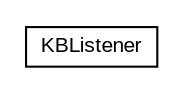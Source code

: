 #!/usr/local/bin/dot
#
# Class diagram 
# Generated by UMLGraph version R5_6 (http://www.umlgraph.org/)
#

digraph G {
	edge [fontname="arial",fontsize=10,labelfontname="arial",labelfontsize=10];
	node [fontname="arial",fontsize=10,shape=plaintext];
	nodesep=0.25;
	ranksep=0.5;
	// java_oo.awt.keyboard_reader.KBListener
	c1291 [label=<<table title="java_oo.awt.keyboard_reader.KBListener" border="0" cellborder="1" cellspacing="0" cellpadding="2" port="p" href="./KBListener.html">
		<tr><td><table border="0" cellspacing="0" cellpadding="1">
<tr><td align="center" balign="center"> KBListener </td></tr>
		</table></td></tr>
		</table>>, URL="./KBListener.html", fontname="arial", fontcolor="black", fontsize=10.0];
}


